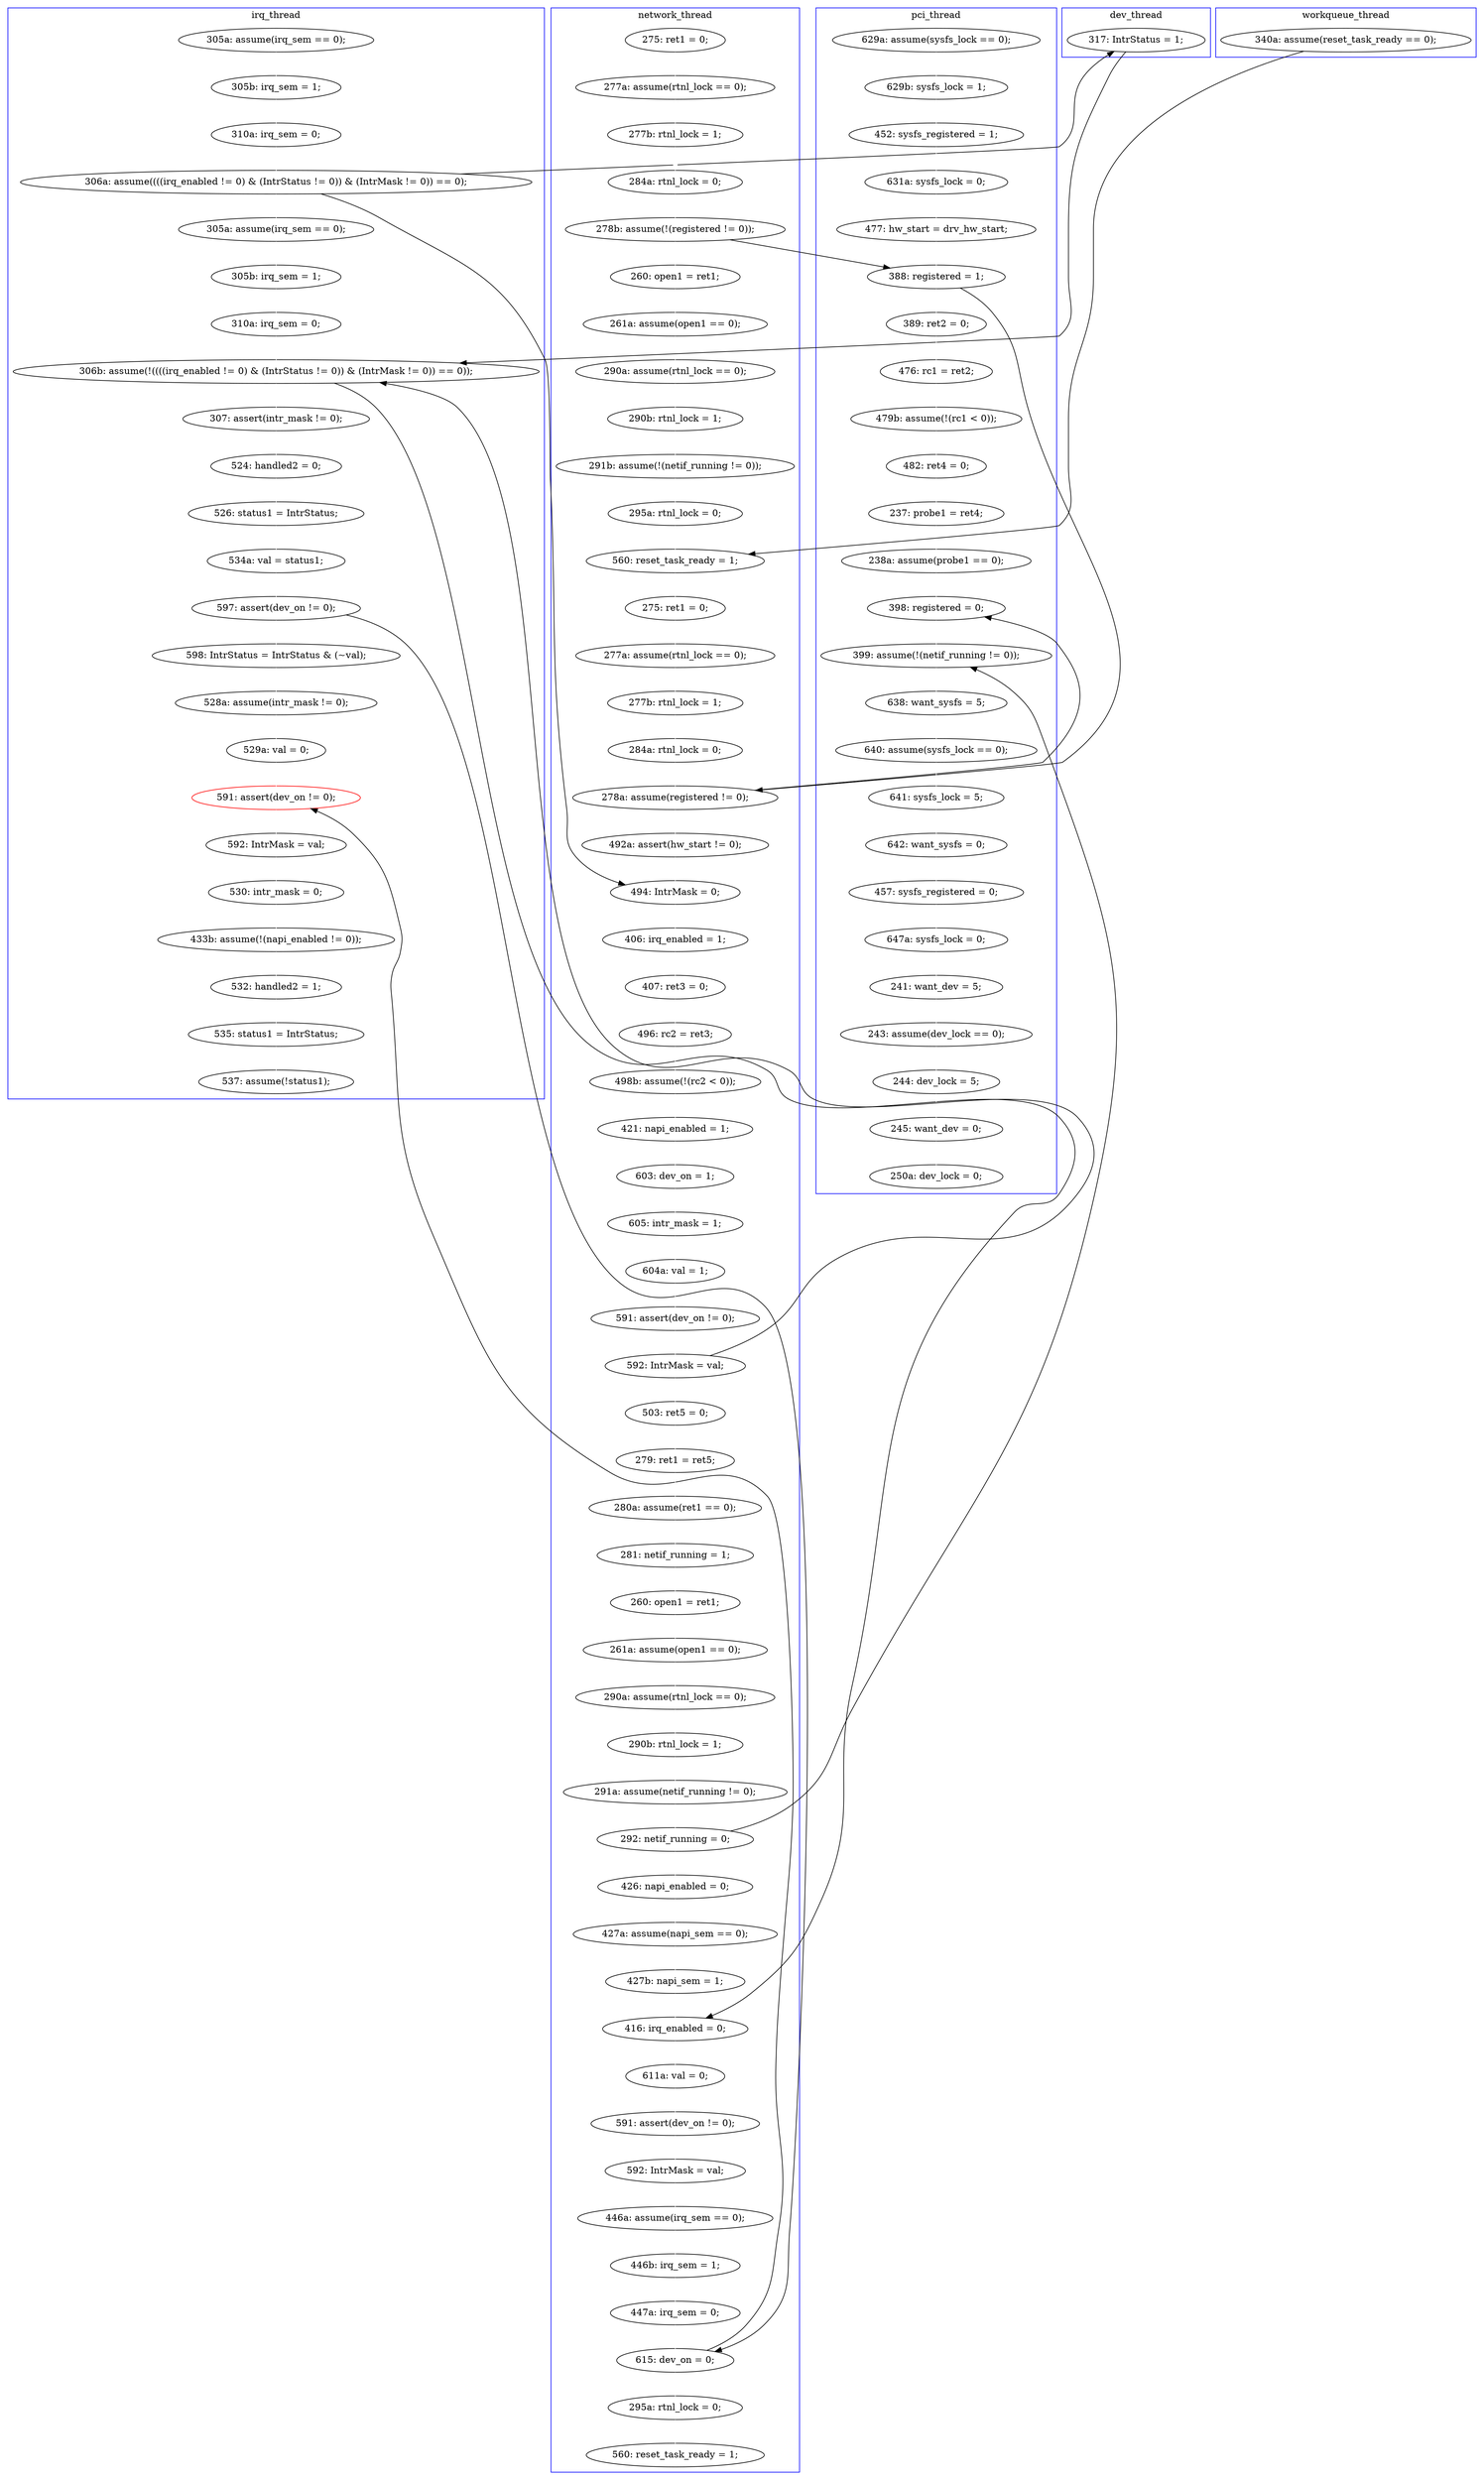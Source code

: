 digraph Counterexample {
	29 -> 31 [color = white, style = solid]
	93 -> 106 [color = black, style = solid, constraint = false]
	153 -> 156 [color = white, style = solid]
	188 -> 190 [color = white, style = solid]
	51 -> 53 [color = white, style = solid]
	187 -> 191 [color = white, style = solid]
	40 -> 43 [color = white, style = solid]
	95 -> 98 [color = white, style = solid]
	243 -> 246 [color = white, style = solid]
	228 -> 239 [color = white, style = solid]
	170 -> 172 [color = black, style = solid, constraint = false]
	261 -> 262 [color = white, style = solid]
	122 -> 125 [color = white, style = solid]
	133 -> 134 [color = white, style = solid]
	150 -> 153 [color = white, style = solid]
	46 -> 79 [color = white, style = solid]
	111 -> 112 [color = white, style = solid]
	78 -> 93 [color = white, style = solid]
	68 -> 69 [color = white, style = solid]
	99 -> 162 [color = white, style = solid]
	172 -> 173 [color = white, style = solid]
	159 -> 160 [color = white, style = solid]
	178 -> 179 [color = white, style = solid]
	50 -> 51 [color = white, style = solid]
	103 -> 104 [color = white, style = solid]
	74 -> 76 [color = white, style = solid]
	28 -> 29 [color = white, style = solid]
	231 -> 235 [color = white, style = solid]
	179 -> 181 [color = white, style = solid]
	53 -> 170 [color = black, style = solid, constraint = false]
	181 -> 187 [color = white, style = solid]
	148 -> 149 [color = white, style = solid]
	160 -> 169 [color = white, style = solid]
	260 -> 261 [color = white, style = solid]
	172 -> 201 [color = black, style = solid, constraint = false]
	43 -> 44 [color = white, style = solid]
	229 -> 231 [color = white, style = solid]
	26 -> 27 [color = white, style = solid]
	98 -> 99 [color = white, style = solid]
	53 -> 132 [color = white, style = solid]
	53 -> 112 [color = black, style = solid, constraint = false]
	235 -> 264 [color = white, style = solid]
	130 -> 131 [color = white, style = solid]
	93 -> 94 [color = white, style = solid]
	160 -> 190 [color = black, style = solid, constraint = false]
	27 -> 28 [color = white, style = solid]
	157 -> 159 [color = white, style = solid]
	205 -> 207 [color = white, style = solid]
	69 -> 74 [color = white, style = solid]
	231 -> 242 [color = black, style = solid, constraint = false]
	255 -> 260 [color = white, style = solid]
	173 -> 178 [color = white, style = solid]
	125 -> 129 [color = white, style = solid]
	194 -> 195 [color = white, style = solid]
	156 -> 157 [color = white, style = solid]
	118 -> 119 [color = white, style = solid]
	134 -> 172 [color = white, style = solid]
	199 -> 208 [color = white, style = solid]
	169 -> 194 [color = white, style = solid]
	31 -> 93 [color = black, style = solid, constraint = false]
	132 -> 133 [color = white, style = solid]
	208 -> 242 [color = white, style = solid]
	137 -> 138 [color = white, style = solid]
	142 -> 145 [color = white, style = solid]
	225 -> 229 [color = white, style = solid]
	190 -> 223 [color = white, style = solid]
	187 -> 231 [color = black, style = solid, constraint = false]
	79 -> 88 [color = white, style = solid]
	138 -> 142 [color = white, style = solid]
	251 -> 253 [color = white, style = solid]
	239 -> 244 [color = white, style = solid]
	145 -> 148 [color = white, style = solid]
	37 -> 40 [color = white, style = solid]
	94 -> 95 [color = white, style = solid]
	162 -> 165 [color = white, style = solid]
	31 -> 37 [color = white, style = solid]
	104 -> 106 [color = white, style = solid]
	223 -> 226 [color = white, style = solid]
	129 -> 130 [color = white, style = solid]
	207 -> 211 [color = white, style = solid]
	88 -> 101 [color = white, style = solid]
	101 -> 102 [color = white, style = solid]
	195 -> 201 [color = white, style = solid]
	112 -> 117 [color = white, style = solid]
	117 -> 118 [color = white, style = solid]
	246 -> 251 [color = white, style = solid]
	102 -> 103 [color = white, style = solid]
	44 -> 46 [color = white, style = solid]
	253 -> 258 [color = white, style = solid]
	191 -> 199 [color = white, style = solid]
	149 -> 150 [color = white, style = solid]
	165 -> 188 [color = white, style = solid]
	224 -> 225 [color = white, style = solid]
	106 -> 111 [color = white, style = solid]
	244 -> 255 [color = white, style = solid]
	119 -> 122 [color = white, style = solid]
	258 -> 281 [color = white, style = solid]
	131 -> 137 [color = white, style = solid]
	76 -> 78 [color = white, style = solid]
	262 -> 265 [color = white, style = solid]
	61 -> 88 [color = black, style = solid, constraint = false]
	106 -> 188 [color = black, style = solid, constraint = false]
	201 -> 205 [color = white, style = solid]
	226 -> 227 [color = white, style = solid]
	227 -> 228 [color = white, style = solid]
	138 -> 172 [color = black, style = solid, constraint = false]
	211 -> 224 [color = white, style = solid]
	49 -> 50 [color = white, style = solid]
	242 -> 243 [color = white, style = solid]
	subgraph cluster5 {
		label = workqueue_thread
		color = blue
		61  [label = "340a: assume(reset_task_ready == 0);"]
	}
	subgraph cluster7 {
		label = dev_thread
		color = blue
		170  [label = "317: IntrStatus = 1;"]
	}
	subgraph cluster2 {
		label = network_thread
		color = blue
		118  [label = "407: ret3 = 0;"]
		112  [label = "494: IntrMask = 0;"]
		29  [label = "284a: rtnl_lock = 0;"]
		111  [label = "492a: assert(hw_start != 0);"]
		201  [label = "416: irq_enabled = 0;"]
		40  [label = "261a: assume(open1 == 0);"]
		106  [label = "278a: assume(registered != 0);"]
		131  [label = "604a: val = 1;"]
		264  [label = "560: reset_task_ready = 1;"]
		157  [label = "290b: rtnl_lock = 1;"]
		104  [label = "284a: rtnl_lock = 0;"]
		28  [label = "277b: rtnl_lock = 1;"]
		224  [label = "446a: assume(irq_sem == 0);"]
		130  [label = "605: intr_mask = 1;"]
		231  [label = "615: dev_on = 0;"]
		101  [label = "275: ret1 = 0;"]
		103  [label = "277b: rtnl_lock = 1;"]
		149  [label = "281: netif_running = 1;"]
		145  [label = "279: ret1 = ret5;"]
		211  [label = "592: IntrMask = val;"]
		129  [label = "603: dev_on = 1;"]
		235  [label = "295a: rtnl_lock = 0;"]
		159  [label = "291a: assume(netif_running != 0);"]
		148  [label = "280a: assume(ret1 == 0);"]
		102  [label = "277a: assume(rtnl_lock == 0);"]
		205  [label = "611a: val = 0;"]
		43  [label = "290a: assume(rtnl_lock == 0);"]
		37  [label = "260: open1 = ret1;"]
		169  [label = "426: napi_enabled = 0;"]
		79  [label = "295a: rtnl_lock = 0;"]
		122  [label = "498b: assume(!(rc2 < 0));"]
		117  [label = "406: irq_enabled = 1;"]
		138  [label = "592: IntrMask = val;"]
		207  [label = "591: assert(dev_on != 0);"]
		142  [label = "503: ret5 = 0;"]
		119  [label = "496: rc2 = ret3;"]
		137  [label = "591: assert(dev_on != 0);"]
		153  [label = "261a: assume(open1 == 0);"]
		195  [label = "427b: napi_sem = 1;"]
		225  [label = "446b: irq_sem = 1;"]
		31  [label = "278b: assume(!(registered != 0));"]
		44  [label = "290b: rtnl_lock = 1;"]
		88  [label = "560: reset_task_ready = 1;"]
		26  [label = "275: ret1 = 0;"]
		150  [label = "260: open1 = ret1;"]
		194  [label = "427a: assume(napi_sem == 0);"]
		27  [label = "277a: assume(rtnl_lock == 0);"]
		160  [label = "292: netif_running = 0;"]
		125  [label = "421: napi_enabled = 1;"]
		46  [label = "291b: assume(!(netif_running != 0));"]
		229  [label = "447a: irq_sem = 0;"]
		156  [label = "290a: assume(rtnl_lock == 0);"]
	}
	subgraph cluster3 {
		label = irq_thread
		color = blue
		258  [label = "535: status1 = IntrStatus;"]
		243  [label = "592: IntrMask = val;"]
		242  [label = "591: assert(dev_on != 0);", color = red]
		132  [label = "305a: assume(irq_sem == 0);"]
		53  [label = "306a: assume((((irq_enabled != 0) & (IntrStatus != 0)) & (IntrMask != 0)) == 0);"]
		199  [label = "528a: assume(intr_mask != 0);"]
		246  [label = "530: intr_mask = 0;"]
		49  [label = "305a: assume(irq_sem == 0);"]
		133  [label = "305b: irq_sem = 1;"]
		173  [label = "307: assert(intr_mask != 0);"]
		187  [label = "597: assert(dev_on != 0);"]
		172  [label = "306b: assume(!((((irq_enabled != 0) & (IntrStatus != 0)) & (IntrMask != 0)) == 0));"]
		281  [label = "537: assume(!status1);"]
		179  [label = "526: status1 = IntrStatus;"]
		251  [label = "433b: assume(!(napi_enabled != 0));"]
		50  [label = "305b: irq_sem = 1;"]
		208  [label = "529a: val = 0;"]
		51  [label = "310a: irq_sem = 0;"]
		181  [label = "534a: val = status1;"]
		178  [label = "524: handled2 = 0;"]
		191  [label = "598: IntrStatus = IntrStatus & (~val);"]
		253  [label = "532: handled2 = 1;"]
		134  [label = "310a: irq_sem = 0;"]
	}
	subgraph cluster1 {
		label = pci_thread
		color = blue
		93  [label = "388: registered = 1;"]
		228  [label = "642: want_sysfs = 0;"]
		244  [label = "647a: sysfs_lock = 0;"]
		265  [label = "250a: dev_lock = 0;"]
		98  [label = "479b: assume(!(rc1 < 0));"]
		95  [label = "476: rc1 = ret2;"]
		78  [label = "477: hw_start = drv_hw_start;"]
		76  [label = "631a: sysfs_lock = 0;"]
		223  [label = "638: want_sysfs = 5;"]
		226  [label = "640: assume(sysfs_lock == 0);"]
		261  [label = "244: dev_lock = 5;"]
		255  [label = "241: want_dev = 5;"]
		162  [label = "237: probe1 = ret4;"]
		190  [label = "399: assume(!(netif_running != 0));"]
		68  [label = "629a: assume(sysfs_lock == 0);"]
		262  [label = "245: want_dev = 0;"]
		74  [label = "452: sysfs_registered = 1;"]
		188  [label = "398: registered = 0;"]
		99  [label = "482: ret4 = 0;"]
		260  [label = "243: assume(dev_lock == 0);"]
		239  [label = "457: sysfs_registered = 0;"]
		227  [label = "641: sysfs_lock = 5;"]
		94  [label = "389: ret2 = 0;"]
		165  [label = "238a: assume(probe1 == 0);"]
		69  [label = "629b: sysfs_lock = 1;"]
	}
}